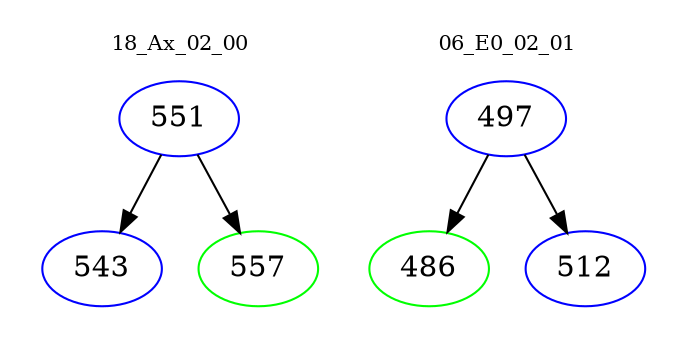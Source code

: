 digraph{
subgraph cluster_0 {
color = white
label = "18_Ax_02_00";
fontsize=10;
T0_551 [label="551", color="blue"]
T0_551 -> T0_543 [color="black"]
T0_543 [label="543", color="blue"]
T0_551 -> T0_557 [color="black"]
T0_557 [label="557", color="green"]
}
subgraph cluster_1 {
color = white
label = "06_E0_02_01";
fontsize=10;
T1_497 [label="497", color="blue"]
T1_497 -> T1_486 [color="black"]
T1_486 [label="486", color="green"]
T1_497 -> T1_512 [color="black"]
T1_512 [label="512", color="blue"]
}
}
